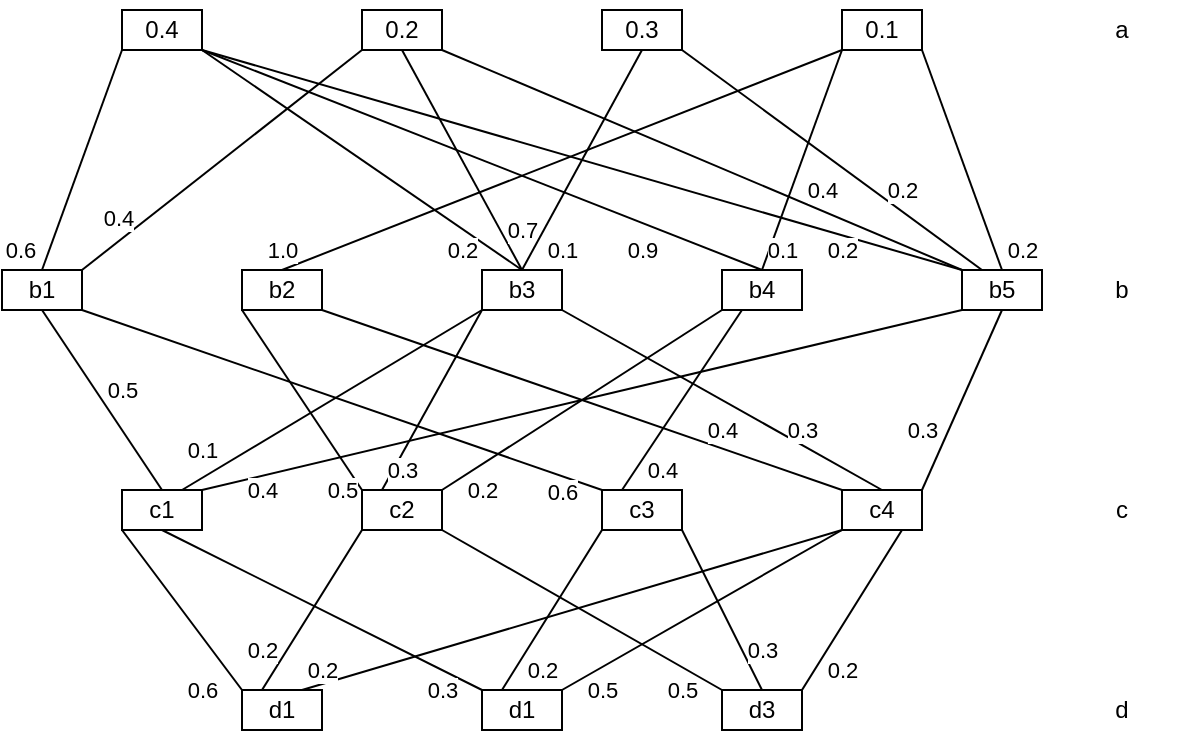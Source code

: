 <mxfile version="23.1.5" type="device">
  <diagram name="Страница — 1" id="22AJtLL0sCgQ5-vkmrp3">
    <mxGraphModel dx="683" dy="421" grid="1" gridSize="10" guides="1" tooltips="1" connect="1" arrows="1" fold="1" page="1" pageScale="1" pageWidth="827" pageHeight="1169" math="0" shadow="0">
      <root>
        <mxCell id="0" />
        <mxCell id="1" parent="0" />
        <mxCell id="-RZjI0i0QGMKZ6h_rOmM-10" value="0.6" style="rounded=0;orthogonalLoop=1;jettySize=auto;html=1;exitX=0;exitY=1;exitDx=0;exitDy=0;entryX=0.5;entryY=0;entryDx=0;entryDy=0;endArrow=none;endFill=0;" edge="1" parent="1" source="-RZjI0i0QGMKZ6h_rOmM-1" target="-RZjI0i0QGMKZ6h_rOmM-5">
          <mxGeometry x="0.908" y="-14" relative="1" as="geometry">
            <mxPoint as="offset" />
          </mxGeometry>
        </mxCell>
        <mxCell id="-RZjI0i0QGMKZ6h_rOmM-14" value="0.2" style="rounded=0;orthogonalLoop=1;jettySize=auto;html=1;exitX=1;exitY=1;exitDx=0;exitDy=0;entryX=0.5;entryY=0;entryDx=0;entryDy=0;endArrow=none;endFill=0;" edge="1" parent="1" source="-RZjI0i0QGMKZ6h_rOmM-1" target="-RZjI0i0QGMKZ6h_rOmM-7">
          <mxGeometry x="0.687" y="-9" relative="1" as="geometry">
            <mxPoint as="offset" />
          </mxGeometry>
        </mxCell>
        <mxCell id="-RZjI0i0QGMKZ6h_rOmM-19" value="0.9" style="rounded=0;orthogonalLoop=1;jettySize=auto;html=1;exitX=1;exitY=1;exitDx=0;exitDy=0;entryX=0.5;entryY=0;entryDx=0;entryDy=0;endArrow=none;endFill=0;" edge="1" parent="1" source="-RZjI0i0QGMKZ6h_rOmM-1" target="-RZjI0i0QGMKZ6h_rOmM-8">
          <mxGeometry x="0.604" y="-13" relative="1" as="geometry">
            <mxPoint as="offset" />
          </mxGeometry>
        </mxCell>
        <mxCell id="-RZjI0i0QGMKZ6h_rOmM-21" value="0.2" style="rounded=0;orthogonalLoop=1;jettySize=auto;html=1;exitX=1;exitY=1;exitDx=0;exitDy=0;entryX=0;entryY=0;entryDx=0;entryDy=0;endArrow=none;endFill=0;" edge="1" parent="1" source="-RZjI0i0QGMKZ6h_rOmM-1" target="-RZjI0i0QGMKZ6h_rOmM-9">
          <mxGeometry x="0.695" y="-7" relative="1" as="geometry">
            <mxPoint x="590" y="500" as="targetPoint" />
            <mxPoint as="offset" />
          </mxGeometry>
        </mxCell>
        <mxCell id="-RZjI0i0QGMKZ6h_rOmM-1" value="0.4" style="rounded=0;whiteSpace=wrap;html=1;" vertex="1" parent="1">
          <mxGeometry x="340" y="420" width="40" height="20" as="geometry" />
        </mxCell>
        <mxCell id="-RZjI0i0QGMKZ6h_rOmM-12" value="0.4" style="rounded=0;orthogonalLoop=1;jettySize=auto;html=1;exitX=0;exitY=1;exitDx=0;exitDy=0;entryX=1;entryY=0;entryDx=0;entryDy=0;endArrow=none;endFill=0;" edge="1" parent="1" source="-RZjI0i0QGMKZ6h_rOmM-2" target="-RZjI0i0QGMKZ6h_rOmM-5">
          <mxGeometry x="0.657" y="-9" relative="1" as="geometry">
            <mxPoint as="offset" />
          </mxGeometry>
        </mxCell>
        <mxCell id="-RZjI0i0QGMKZ6h_rOmM-17" value="0.7" style="rounded=0;orthogonalLoop=1;jettySize=auto;html=1;exitX=0.5;exitY=1;exitDx=0;exitDy=0;entryX=0.5;entryY=0;entryDx=0;entryDy=0;endArrow=none;endFill=0;" edge="1" parent="1" source="-RZjI0i0QGMKZ6h_rOmM-2" target="-RZjI0i0QGMKZ6h_rOmM-7">
          <mxGeometry x="0.72" y="10" relative="1" as="geometry">
            <mxPoint as="offset" />
          </mxGeometry>
        </mxCell>
        <mxCell id="-RZjI0i0QGMKZ6h_rOmM-22" value="0.4" style="rounded=0;orthogonalLoop=1;jettySize=auto;html=1;exitX=1;exitY=1;exitDx=0;exitDy=0;entryX=0;entryY=0;entryDx=0;entryDy=0;endArrow=none;endFill=0;" edge="1" parent="1" source="-RZjI0i0QGMKZ6h_rOmM-2" target="-RZjI0i0QGMKZ6h_rOmM-9">
          <mxGeometry x="0.433" y="10" relative="1" as="geometry">
            <mxPoint as="offset" />
          </mxGeometry>
        </mxCell>
        <mxCell id="-RZjI0i0QGMKZ6h_rOmM-2" value="0.2" style="rounded=0;whiteSpace=wrap;html=1;" vertex="1" parent="1">
          <mxGeometry x="460" y="420" width="40" height="20" as="geometry" />
        </mxCell>
        <mxCell id="-RZjI0i0QGMKZ6h_rOmM-18" value="0.1" style="rounded=0;orthogonalLoop=1;jettySize=auto;html=1;exitX=0.5;exitY=1;exitDx=0;exitDy=0;entryX=0.5;entryY=0;entryDx=0;entryDy=0;endArrow=none;endFill=0;" edge="1" parent="1" source="-RZjI0i0QGMKZ6h_rOmM-3" target="-RZjI0i0QGMKZ6h_rOmM-7">
          <mxGeometry x="0.707" y="13" relative="1" as="geometry">
            <mxPoint as="offset" />
          </mxGeometry>
        </mxCell>
        <mxCell id="-RZjI0i0QGMKZ6h_rOmM-23" value="0.2" style="rounded=0;orthogonalLoop=1;jettySize=auto;html=1;exitX=1;exitY=1;exitDx=0;exitDy=0;entryX=0.25;entryY=0;entryDx=0;entryDy=0;endArrow=none;endFill=0;" edge="1" parent="1" source="-RZjI0i0QGMKZ6h_rOmM-3" target="-RZjI0i0QGMKZ6h_rOmM-9">
          <mxGeometry x="0.399" y="9" relative="1" as="geometry">
            <mxPoint as="offset" />
          </mxGeometry>
        </mxCell>
        <mxCell id="-RZjI0i0QGMKZ6h_rOmM-3" value="0.3" style="rounded=0;whiteSpace=wrap;html=1;" vertex="1" parent="1">
          <mxGeometry x="580" y="420" width="40" height="20" as="geometry" />
        </mxCell>
        <mxCell id="-RZjI0i0QGMKZ6h_rOmM-13" value="1.0" style="rounded=0;orthogonalLoop=1;jettySize=auto;html=1;exitX=0;exitY=1;exitDx=0;exitDy=0;entryX=0.5;entryY=0;entryDx=0;entryDy=0;endArrow=none;endFill=0;" edge="1" parent="1" source="-RZjI0i0QGMKZ6h_rOmM-4" target="-RZjI0i0QGMKZ6h_rOmM-6">
          <mxGeometry x="0.976" y="-9" relative="1" as="geometry">
            <mxPoint as="offset" />
          </mxGeometry>
        </mxCell>
        <mxCell id="-RZjI0i0QGMKZ6h_rOmM-20" value="0.1" style="rounded=0;orthogonalLoop=1;jettySize=auto;html=1;exitX=0;exitY=1;exitDx=0;exitDy=0;entryX=0.5;entryY=0;entryDx=0;entryDy=0;endArrow=none;endFill=0;" edge="1" parent="1" source="-RZjI0i0QGMKZ6h_rOmM-4" target="-RZjI0i0QGMKZ6h_rOmM-8">
          <mxGeometry x="0.781" y="6" relative="1" as="geometry">
            <mxPoint as="offset" />
          </mxGeometry>
        </mxCell>
        <mxCell id="-RZjI0i0QGMKZ6h_rOmM-24" value="0.2" style="rounded=0;orthogonalLoop=1;jettySize=auto;html=1;exitX=1;exitY=1;exitDx=0;exitDy=0;entryX=0.5;entryY=0;entryDx=0;entryDy=0;endArrow=none;endFill=0;" edge="1" parent="1" source="-RZjI0i0QGMKZ6h_rOmM-4" target="-RZjI0i0QGMKZ6h_rOmM-9">
          <mxGeometry x="0.898" y="13" relative="1" as="geometry">
            <mxPoint as="offset" />
          </mxGeometry>
        </mxCell>
        <mxCell id="-RZjI0i0QGMKZ6h_rOmM-4" value="0.1" style="rounded=0;whiteSpace=wrap;html=1;" vertex="1" parent="1">
          <mxGeometry x="700" y="420" width="40" height="20" as="geometry" />
        </mxCell>
        <mxCell id="-RZjI0i0QGMKZ6h_rOmM-29" value="0.5" style="rounded=0;orthogonalLoop=1;jettySize=auto;html=1;exitX=0.5;exitY=1;exitDx=0;exitDy=0;entryX=0.5;entryY=0;entryDx=0;entryDy=0;endArrow=none;endFill=0;" edge="1" parent="1" source="-RZjI0i0QGMKZ6h_rOmM-5" target="-RZjI0i0QGMKZ6h_rOmM-25">
          <mxGeometry x="0.026" y="11" relative="1" as="geometry">
            <mxPoint as="offset" />
          </mxGeometry>
        </mxCell>
        <mxCell id="-RZjI0i0QGMKZ6h_rOmM-37" value="0.6" style="rounded=0;orthogonalLoop=1;jettySize=auto;html=1;exitX=1;exitY=1;exitDx=0;exitDy=0;entryX=0;entryY=0;entryDx=0;entryDy=0;endArrow=none;endFill=0;" edge="1" parent="1" source="-RZjI0i0QGMKZ6h_rOmM-5" target="-RZjI0i0QGMKZ6h_rOmM-27">
          <mxGeometry x="0.863" y="-7" relative="1" as="geometry">
            <mxPoint as="offset" />
          </mxGeometry>
        </mxCell>
        <mxCell id="-RZjI0i0QGMKZ6h_rOmM-5" value="b1" style="rounded=0;whiteSpace=wrap;html=1;" vertex="1" parent="1">
          <mxGeometry x="280" y="550" width="40" height="20" as="geometry" />
        </mxCell>
        <mxCell id="-RZjI0i0QGMKZ6h_rOmM-34" value="0.5" style="rounded=0;orthogonalLoop=1;jettySize=auto;html=1;exitX=0;exitY=1;exitDx=0;exitDy=0;entryX=0;entryY=0;entryDx=0;entryDy=0;endArrow=none;endFill=0;" edge="1" parent="1" source="-RZjI0i0QGMKZ6h_rOmM-6" target="-RZjI0i0QGMKZ6h_rOmM-26">
          <mxGeometry x="0.897" y="-8" relative="1" as="geometry">
            <mxPoint as="offset" />
          </mxGeometry>
        </mxCell>
        <mxCell id="-RZjI0i0QGMKZ6h_rOmM-39" value="0.4" style="rounded=0;orthogonalLoop=1;jettySize=auto;html=1;exitX=1;exitY=1;exitDx=0;exitDy=0;entryX=0;entryY=0;entryDx=0;entryDy=0;endArrow=none;endFill=0;" edge="1" parent="1" source="-RZjI0i0QGMKZ6h_rOmM-6" target="-RZjI0i0QGMKZ6h_rOmM-28">
          <mxGeometry x="0.516" y="9" relative="1" as="geometry">
            <mxPoint as="offset" />
          </mxGeometry>
        </mxCell>
        <mxCell id="-RZjI0i0QGMKZ6h_rOmM-6" value="b2" style="rounded=0;whiteSpace=wrap;html=1;" vertex="1" parent="1">
          <mxGeometry x="400" y="550" width="40" height="20" as="geometry" />
        </mxCell>
        <mxCell id="-RZjI0i0QGMKZ6h_rOmM-30" value="0.1" style="rounded=0;orthogonalLoop=1;jettySize=auto;html=1;exitX=0;exitY=1;exitDx=0;exitDy=0;entryX=0.75;entryY=0;entryDx=0;entryDy=0;endArrow=none;endFill=0;" edge="1" parent="1" source="-RZjI0i0QGMKZ6h_rOmM-7" target="-RZjI0i0QGMKZ6h_rOmM-25">
          <mxGeometry x="0.784" y="-12" relative="1" as="geometry">
            <mxPoint as="offset" />
          </mxGeometry>
        </mxCell>
        <mxCell id="-RZjI0i0QGMKZ6h_rOmM-35" value="0.3" style="rounded=0;orthogonalLoop=1;jettySize=auto;html=1;exitX=0;exitY=1;exitDx=0;exitDy=0;entryX=0.25;entryY=0;entryDx=0;entryDy=0;endArrow=none;endFill=0;" edge="1" parent="1" source="-RZjI0i0QGMKZ6h_rOmM-7" target="-RZjI0i0QGMKZ6h_rOmM-26">
          <mxGeometry x="0.736" y="4" relative="1" as="geometry">
            <mxPoint as="offset" />
          </mxGeometry>
        </mxCell>
        <mxCell id="-RZjI0i0QGMKZ6h_rOmM-40" value="0.3" style="rounded=0;orthogonalLoop=1;jettySize=auto;html=1;exitX=1;exitY=1;exitDx=0;exitDy=0;entryX=0.5;entryY=0;entryDx=0;entryDy=0;endArrow=none;endFill=0;" edge="1" parent="1" source="-RZjI0i0QGMKZ6h_rOmM-7" target="-RZjI0i0QGMKZ6h_rOmM-28">
          <mxGeometry x="0.46" y="7" relative="1" as="geometry">
            <mxPoint as="offset" />
          </mxGeometry>
        </mxCell>
        <mxCell id="-RZjI0i0QGMKZ6h_rOmM-7" value="b3" style="rounded=0;whiteSpace=wrap;html=1;" vertex="1" parent="1">
          <mxGeometry x="520" y="550" width="40" height="20" as="geometry" />
        </mxCell>
        <mxCell id="-RZjI0i0QGMKZ6h_rOmM-36" value="0.2" style="rounded=0;orthogonalLoop=1;jettySize=auto;html=1;exitX=0;exitY=1;exitDx=0;exitDy=0;entryX=1;entryY=0;entryDx=0;entryDy=0;endArrow=none;endFill=0;" edge="1" parent="1" source="-RZjI0i0QGMKZ6h_rOmM-8" target="-RZjI0i0QGMKZ6h_rOmM-26">
          <mxGeometry x="0.798" y="11" relative="1" as="geometry">
            <mxPoint as="offset" />
          </mxGeometry>
        </mxCell>
        <mxCell id="-RZjI0i0QGMKZ6h_rOmM-38" value="0.4" style="rounded=0;orthogonalLoop=1;jettySize=auto;html=1;exitX=0.25;exitY=1;exitDx=0;exitDy=0;entryX=0.25;entryY=0;entryDx=0;entryDy=0;endArrow=none;endFill=0;" edge="1" parent="1" source="-RZjI0i0QGMKZ6h_rOmM-8" target="-RZjI0i0QGMKZ6h_rOmM-27">
          <mxGeometry x="0.641" y="11" relative="1" as="geometry">
            <mxPoint as="offset" />
          </mxGeometry>
        </mxCell>
        <mxCell id="-RZjI0i0QGMKZ6h_rOmM-8" value="b4" style="rounded=0;whiteSpace=wrap;html=1;" vertex="1" parent="1">
          <mxGeometry x="640" y="550" width="40" height="20" as="geometry" />
        </mxCell>
        <mxCell id="-RZjI0i0QGMKZ6h_rOmM-31" value="0.4" style="rounded=0;orthogonalLoop=1;jettySize=auto;html=1;exitX=0;exitY=1;exitDx=0;exitDy=0;entryX=1;entryY=0;entryDx=0;entryDy=0;endArrow=none;endFill=0;" edge="1" parent="1" source="-RZjI0i0QGMKZ6h_rOmM-9" target="-RZjI0i0QGMKZ6h_rOmM-25">
          <mxGeometry x="0.851" y="7" relative="1" as="geometry">
            <mxPoint as="offset" />
          </mxGeometry>
        </mxCell>
        <mxCell id="-RZjI0i0QGMKZ6h_rOmM-41" value="0.3" style="rounded=0;orthogonalLoop=1;jettySize=auto;html=1;exitX=0.5;exitY=1;exitDx=0;exitDy=0;entryX=1;entryY=0;entryDx=0;entryDy=0;endArrow=none;endFill=0;" edge="1" parent="1" source="-RZjI0i0QGMKZ6h_rOmM-9" target="-RZjI0i0QGMKZ6h_rOmM-28">
          <mxGeometry x="0.443" y="-12" relative="1" as="geometry">
            <mxPoint as="offset" />
          </mxGeometry>
        </mxCell>
        <mxCell id="-RZjI0i0QGMKZ6h_rOmM-9" value="b5" style="rounded=0;whiteSpace=wrap;html=1;" vertex="1" parent="1">
          <mxGeometry x="760" y="550" width="40" height="20" as="geometry" />
        </mxCell>
        <mxCell id="-RZjI0i0QGMKZ6h_rOmM-45" value="0.6" style="rounded=0;orthogonalLoop=1;jettySize=auto;html=1;exitX=0;exitY=1;exitDx=0;exitDy=0;entryX=0;entryY=0;entryDx=0;entryDy=0;endArrow=none;endFill=0;" edge="1" parent="1" source="-RZjI0i0QGMKZ6h_rOmM-25" target="-RZjI0i0QGMKZ6h_rOmM-42">
          <mxGeometry x="0.76" y="-16" relative="1" as="geometry">
            <mxPoint as="offset" />
          </mxGeometry>
        </mxCell>
        <mxCell id="-RZjI0i0QGMKZ6h_rOmM-49" value="0.3" style="rounded=0;orthogonalLoop=1;jettySize=auto;html=1;exitX=0.5;exitY=1;exitDx=0;exitDy=0;entryX=0;entryY=0;entryDx=0;entryDy=0;endArrow=none;endFill=0;" edge="1" parent="1" source="-RZjI0i0QGMKZ6h_rOmM-25" target="-RZjI0i0QGMKZ6h_rOmM-43">
          <mxGeometry x="0.8" y="-9" relative="1" as="geometry">
            <mxPoint as="offset" />
          </mxGeometry>
        </mxCell>
        <mxCell id="-RZjI0i0QGMKZ6h_rOmM-25" value="c1" style="rounded=0;whiteSpace=wrap;html=1;" vertex="1" parent="1">
          <mxGeometry x="340" y="660" width="40" height="20" as="geometry" />
        </mxCell>
        <mxCell id="-RZjI0i0QGMKZ6h_rOmM-46" value="0.2" style="rounded=0;orthogonalLoop=1;jettySize=auto;html=1;exitX=0;exitY=1;exitDx=0;exitDy=0;entryX=0.25;entryY=0;entryDx=0;entryDy=0;endArrow=none;endFill=0;" edge="1" parent="1" source="-RZjI0i0QGMKZ6h_rOmM-26" target="-RZjI0i0QGMKZ6h_rOmM-42">
          <mxGeometry x="0.64" y="-11" relative="1" as="geometry">
            <mxPoint as="offset" />
          </mxGeometry>
        </mxCell>
        <mxCell id="-RZjI0i0QGMKZ6h_rOmM-52" value="0.5" style="rounded=0;orthogonalLoop=1;jettySize=auto;html=1;exitX=1;exitY=1;exitDx=0;exitDy=0;entryX=0;entryY=0;entryDx=0;entryDy=0;endArrow=none;endFill=0;" edge="1" parent="1" source="-RZjI0i0QGMKZ6h_rOmM-26" target="-RZjI0i0QGMKZ6h_rOmM-44">
          <mxGeometry x="0.785" y="-10" relative="1" as="geometry">
            <mxPoint as="offset" />
          </mxGeometry>
        </mxCell>
        <mxCell id="-RZjI0i0QGMKZ6h_rOmM-26" value="c2" style="rounded=0;whiteSpace=wrap;html=1;" vertex="1" parent="1">
          <mxGeometry x="460" y="660" width="40" height="20" as="geometry" />
        </mxCell>
        <mxCell id="-RZjI0i0QGMKZ6h_rOmM-50" value="0.2" style="rounded=0;orthogonalLoop=1;jettySize=auto;html=1;exitX=0;exitY=1;exitDx=0;exitDy=0;entryX=0.25;entryY=0;entryDx=0;entryDy=0;endArrow=none;endFill=0;" edge="1" parent="1" source="-RZjI0i0QGMKZ6h_rOmM-27" target="-RZjI0i0QGMKZ6h_rOmM-43">
          <mxGeometry x="0.596" y="12" relative="1" as="geometry">
            <mxPoint as="offset" />
          </mxGeometry>
        </mxCell>
        <mxCell id="-RZjI0i0QGMKZ6h_rOmM-53" value="0.3" style="rounded=0;orthogonalLoop=1;jettySize=auto;html=1;exitX=1;exitY=1;exitDx=0;exitDy=0;entryX=0.5;entryY=0;entryDx=0;entryDy=0;endArrow=none;endFill=0;" edge="1" parent="1" source="-RZjI0i0QGMKZ6h_rOmM-27" target="-RZjI0i0QGMKZ6h_rOmM-44">
          <mxGeometry x="0.6" y="9" relative="1" as="geometry">
            <mxPoint as="offset" />
          </mxGeometry>
        </mxCell>
        <mxCell id="-RZjI0i0QGMKZ6h_rOmM-27" value="c3" style="rounded=0;whiteSpace=wrap;html=1;" vertex="1" parent="1">
          <mxGeometry x="580" y="660" width="40" height="20" as="geometry" />
        </mxCell>
        <mxCell id="-RZjI0i0QGMKZ6h_rOmM-47" value="0.2" style="rounded=0;orthogonalLoop=1;jettySize=auto;html=1;exitX=0;exitY=1;exitDx=0;exitDy=0;entryX=0.75;entryY=0;entryDx=0;entryDy=0;endArrow=none;endFill=0;" edge="1" parent="1" source="-RZjI0i0QGMKZ6h_rOmM-28" target="-RZjI0i0QGMKZ6h_rOmM-42">
          <mxGeometry x="0.912" y="-7" relative="1" as="geometry">
            <mxPoint as="offset" />
          </mxGeometry>
        </mxCell>
        <mxCell id="-RZjI0i0QGMKZ6h_rOmM-51" value="0.5" style="rounded=0;orthogonalLoop=1;jettySize=auto;html=1;exitX=0;exitY=1;exitDx=0;exitDy=0;entryX=1;entryY=0;entryDx=0;entryDy=0;endArrow=none;endFill=0;" edge="1" parent="1" source="-RZjI0i0QGMKZ6h_rOmM-28" target="-RZjI0i0QGMKZ6h_rOmM-43">
          <mxGeometry x="0.785" y="10" relative="1" as="geometry">
            <mxPoint as="offset" />
          </mxGeometry>
        </mxCell>
        <mxCell id="-RZjI0i0QGMKZ6h_rOmM-54" value="0.2" style="rounded=0;orthogonalLoop=1;jettySize=auto;html=1;exitX=0.75;exitY=1;exitDx=0;exitDy=0;entryX=1;entryY=0;entryDx=0;entryDy=0;endArrow=none;endFill=0;" edge="1" parent="1" source="-RZjI0i0QGMKZ6h_rOmM-28" target="-RZjI0i0QGMKZ6h_rOmM-44">
          <mxGeometry x="0.596" y="12" relative="1" as="geometry">
            <mxPoint as="offset" />
          </mxGeometry>
        </mxCell>
        <mxCell id="-RZjI0i0QGMKZ6h_rOmM-28" value="c4" style="rounded=0;whiteSpace=wrap;html=1;" vertex="1" parent="1">
          <mxGeometry x="700" y="660" width="40" height="20" as="geometry" />
        </mxCell>
        <mxCell id="-RZjI0i0QGMKZ6h_rOmM-42" value="d1" style="rounded=0;whiteSpace=wrap;html=1;" vertex="1" parent="1">
          <mxGeometry x="400" y="760" width="40" height="20" as="geometry" />
        </mxCell>
        <mxCell id="-RZjI0i0QGMKZ6h_rOmM-43" value="d1" style="rounded=0;whiteSpace=wrap;html=1;" vertex="1" parent="1">
          <mxGeometry x="520" y="760" width="40" height="20" as="geometry" />
        </mxCell>
        <mxCell id="-RZjI0i0QGMKZ6h_rOmM-44" value="d3" style="rounded=0;whiteSpace=wrap;html=1;" vertex="1" parent="1">
          <mxGeometry x="640" y="760" width="40" height="20" as="geometry" />
        </mxCell>
        <mxCell id="-RZjI0i0QGMKZ6h_rOmM-55" value="a" style="text;html=1;align=center;verticalAlign=middle;whiteSpace=wrap;rounded=0;" vertex="1" parent="1">
          <mxGeometry x="810" y="415" width="60" height="30" as="geometry" />
        </mxCell>
        <mxCell id="-RZjI0i0QGMKZ6h_rOmM-56" value="b" style="text;html=1;align=center;verticalAlign=middle;whiteSpace=wrap;rounded=0;" vertex="1" parent="1">
          <mxGeometry x="810" y="545" width="60" height="30" as="geometry" />
        </mxCell>
        <mxCell id="-RZjI0i0QGMKZ6h_rOmM-57" value="c" style="text;html=1;align=center;verticalAlign=middle;whiteSpace=wrap;rounded=0;" vertex="1" parent="1">
          <mxGeometry x="810" y="655" width="60" height="30" as="geometry" />
        </mxCell>
        <mxCell id="-RZjI0i0QGMKZ6h_rOmM-58" value="d" style="text;html=1;align=center;verticalAlign=middle;whiteSpace=wrap;rounded=0;" vertex="1" parent="1">
          <mxGeometry x="810" y="755" width="60" height="30" as="geometry" />
        </mxCell>
      </root>
    </mxGraphModel>
  </diagram>
</mxfile>
